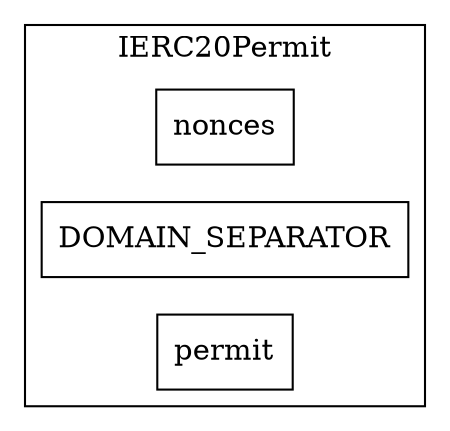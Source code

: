 strict digraph {
rankdir="LR"
node [shape=box]
subgraph cluster_35_IERC20Permit {
label = "IERC20Permit"
"35_nonces" [label="nonces"]
"35_DOMAIN_SEPARATOR" [label="DOMAIN_SEPARATOR"]
"35_permit" [label="permit"]
}subgraph cluster_solidity {
label = "[Solidity]"
}
}